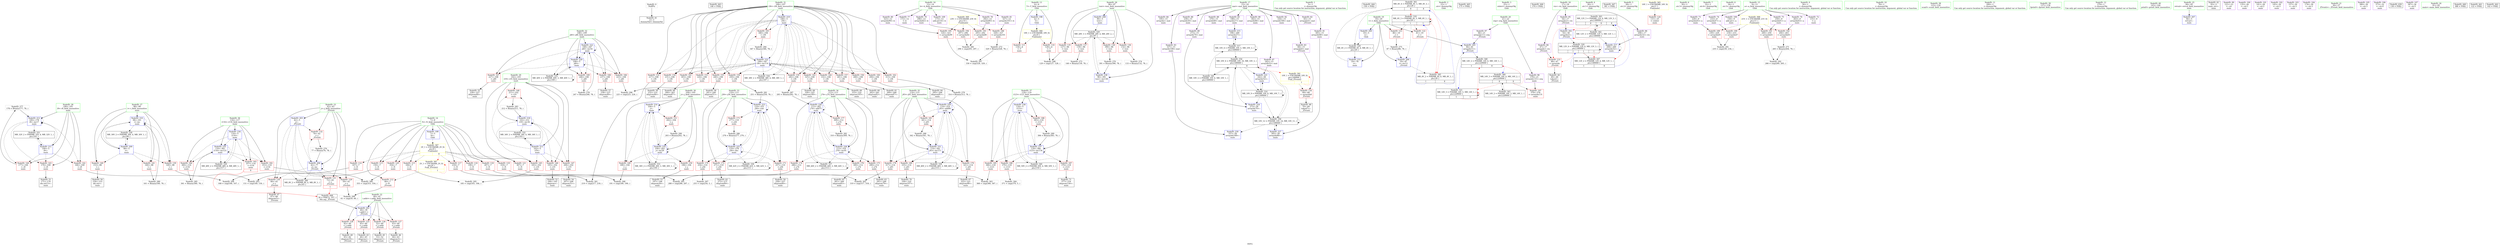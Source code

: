 digraph "SVFG" {
	label="SVFG";

	Node0x55ba150e4850 [shape=record,color=grey,label="{NodeID: 0\nNullPtr}"];
	Node0x55ba150e4850 -> Node0x55ba150fd1e0[style=solid];
	Node0x55ba1515e8b0 [shape=record,color=black,label="{NodeID: 443\n146 = PHI()\n}"];
	Node0x55ba15121dd0 [shape=record,color=grey,label="{NodeID: 277\n178 = Binary(177, 78, )\n}"];
	Node0x55ba15121dd0 -> Node0x55ba151163c0[style=solid];
	Node0x55ba15115520 [shape=record,color=red,label="{NodeID: 194\n297\<--296\n\<--arrayidx82\nmain\n}"];
	Node0x55ba15115520 -> Node0x55ba15124050[style=solid];
	Node0x55ba150fdbe0 [shape=record,color=red,label="{NodeID: 111\n134\<--4\n\<--T\nmain\n}"];
	Node0x55ba150fbb20 [shape=record,color=green,label="{NodeID: 28\n100\<--101\ni9\<--i9_field_insensitive\nmain\n}"];
	Node0x55ba150fbb20 -> Node0x55ba15118910[style=solid];
	Node0x55ba150fbb20 -> Node0x55ba151189e0[style=solid];
	Node0x55ba150fbb20 -> Node0x55ba15118ab0[style=solid];
	Node0x55ba150fbb20 -> Node0x55ba151162f0[style=solid];
	Node0x55ba150fbb20 -> Node0x55ba151163c0[style=solid];
	Node0x55ba151247d0 [shape=record,color=grey,label="{NodeID: 305\n288 = cmp(286, 287, )\n}"];
	Node0x55ba15116be0 [shape=record,color=blue,label="{NodeID: 222\n108\<--247\nj40\<--inc54\nmain\n}"];
	Node0x55ba15116be0 -> Node0x55ba15119c90[style=dashed];
	Node0x55ba15116be0 -> Node0x55ba15119d60[style=dashed];
	Node0x55ba15116be0 -> Node0x55ba15119e30[style=dashed];
	Node0x55ba15116be0 -> Node0x55ba15119f00[style=dashed];
	Node0x55ba15116be0 -> Node0x55ba15116a40[style=dashed];
	Node0x55ba15116be0 -> Node0x55ba15116be0[style=dashed];
	Node0x55ba15116be0 -> Node0x55ba151379e0[style=dashed];
	Node0x55ba151186a0 [shape=record,color=red,label="{NodeID: 139\n149\<--98\n\<--i\nmain\n}"];
	Node0x55ba151186a0 -> Node0x55ba151235d0[style=solid];
	Node0x55ba15113300 [shape=record,color=black,label="{NodeID: 56\n232\<--231\nidxprom46\<--\nmain\n}"];
	Node0x55ba15136fe0 [shape=record,color=black,label="{NodeID: 333\nMR_36V_2 = PHI(MR_36V_3, MR_36V_1, )\npts\{105 \}\n}"];
	Node0x55ba15136fe0 -> Node0x55ba15116560[style=dashed];
	Node0x55ba15136fe0 -> Node0x55ba15136fe0[style=dashed];
	Node0x55ba15119d60 [shape=record,color=red,label="{NodeID: 167\n227\<--108\n\<--j40\nmain\n}"];
	Node0x55ba15119d60 -> Node0x55ba15113230[style=solid];
	Node0x55ba151149c0 [shape=record,color=purple,label="{NodeID: 84\n195\<--15\narrayidx\<--mat\nmain\n}"];
	Node0x55ba150e6e30 [shape=record,color=green,label="{NodeID: 1\n5\<--1\n\<--dummyObj\nCan only get source location for instruction, argument, global var or function.}"];
	Node0x55ba1515e9b0 [shape=record,color=black,label="{NodeID: 444\n158 = PHI()\n}"];
	Node0x55ba1513fbe0 [shape=record,color=black,label="{NodeID: 361\nMR_4V_4 = PHI(MR_4V_5, MR_4V_3, )\npts\{20 \}\n|{|<s1>8|<s2>8}}"];
	Node0x55ba1513fbe0 -> Node0x55ba151356e0[style=dashed];
	Node0x55ba1513fbe0:s1 -> Node0x55ba151320e0[style=dashed,color=red];
	Node0x55ba1513fbe0:s2 -> Node0x55ba1513abe0[style=dashed,color=red];
	Node0x55ba15121f50 [shape=record,color=grey,label="{NodeID: 278\n247 = Binary(246, 78, )\n}"];
	Node0x55ba15121f50 -> Node0x55ba15116be0[style=solid];
	Node0x55ba151155f0 [shape=record,color=red,label="{NodeID: 195\n324\<--323\n\<--arrayidx99\nmain\n}"];
	Node0x55ba151155f0 -> Node0x55ba15123bd0[style=solid];
	Node0x55ba150fdcb0 [shape=record,color=red,label="{NodeID: 112\n60\<--7\n\<--N\n_Z5visiti\n}"];
	Node0x55ba150fdcb0 -> Node0x55ba15123ed0[style=solid];
	Node0x55ba150fbbf0 [shape=record,color=green,label="{NodeID: 29\n102\<--103\ni19\<--i19_field_insensitive\nmain\n}"];
	Node0x55ba150fbbf0 -> Node0x55ba15118b80[style=solid];
	Node0x55ba150fbbf0 -> Node0x55ba15118c50[style=solid];
	Node0x55ba150fbbf0 -> Node0x55ba15118d20[style=solid];
	Node0x55ba150fbbf0 -> Node0x55ba15118df0[style=solid];
	Node0x55ba150fbbf0 -> Node0x55ba15116490[style=solid];
	Node0x55ba150fbbf0 -> Node0x55ba151168a0[style=solid];
	Node0x55ba15124950 [shape=record,color=grey,label="{NodeID: 306\n355 = cmp(353, 354, )\n}"];
	Node0x55ba15116cb0 [shape=record,color=blue,label="{NodeID: 223\n110\<--251\nj56\<--sub\nmain\n}"];
	Node0x55ba15116cb0 -> Node0x55ba15119fd0[style=dashed];
	Node0x55ba15116cb0 -> Node0x55ba1511a0a0[style=dashed];
	Node0x55ba15116cb0 -> Node0x55ba1511a170[style=dashed];
	Node0x55ba15116cb0 -> Node0x55ba1511a240[style=dashed];
	Node0x55ba15116cb0 -> Node0x55ba15116cb0[style=dashed];
	Node0x55ba15116cb0 -> Node0x55ba15116e50[style=dashed];
	Node0x55ba15116cb0 -> Node0x55ba15137ee0[style=dashed];
	Node0x55ba15118770 [shape=record,color=red,label="{NodeID: 140\n153\<--98\n\<--i\nmain\n}"];
	Node0x55ba15118770 -> Node0x55ba15112ee0[style=solid];
	Node0x55ba151133d0 [shape=record,color=black,label="{NodeID: 57\n238\<--237\nidxprom49\<--\nmain\n}"];
	Node0x55ba151374e0 [shape=record,color=black,label="{NodeID: 334\nMR_38V_2 = PHI(MR_38V_4, MR_38V_1, )\npts\{107 \}\n}"];
	Node0x55ba151374e0 -> Node0x55ba15116970[style=dashed];
	Node0x55ba15119e30 [shape=record,color=red,label="{NodeID: 168\n237\<--108\n\<--j40\nmain\n}"];
	Node0x55ba15119e30 -> Node0x55ba151133d0[style=solid];
	Node0x55ba15114a90 [shape=record,color=purple,label="{NodeID: 85\n198\<--15\narrayidx27\<--mat\nmain\n}"];
	Node0x55ba15114a90 -> Node0x55ba15116630[style=solid];
	Node0x55ba150fc170 [shape=record,color=green,label="{NodeID: 2\n23\<--1\n.str\<--dummyObj\nGlob }"];
	Node0x55ba1515eab0 [shape=record,color=black,label="{NodeID: 445\n175 = PHI()\n}"];
	Node0x55ba151220d0 [shape=record,color=grey,label="{NodeID: 279\n314 = Binary(313, 78, )\n}"];
	Node0x55ba151220d0 -> Node0x55ba15117190[style=solid];
	Node0x55ba151156c0 [shape=record,color=red,label="{NodeID: 196\n328\<--327\n\<--arrayidx101\nmain\n}"];
	Node0x55ba151156c0 -> Node0x55ba15121650[style=solid];
	Node0x55ba150fdd80 [shape=record,color=red,label="{NodeID: 113\n150\<--7\n\<--N\nmain\n}"];
	Node0x55ba150fdd80 -> Node0x55ba151235d0[style=solid];
	Node0x55ba150fbcc0 [shape=record,color=green,label="{NodeID: 30\n104\<--105\nj\<--j_field_insensitive\nmain\n}"];
	Node0x55ba150fbcc0 -> Node0x55ba15118ec0[style=solid];
	Node0x55ba150fbcc0 -> Node0x55ba15118f90[style=solid];
	Node0x55ba150fbcc0 -> Node0x55ba15119060[style=solid];
	Node0x55ba150fbcc0 -> Node0x55ba15116560[style=solid];
	Node0x55ba150fbcc0 -> Node0x55ba15116700[style=solid];
	Node0x55ba15124ad0 [shape=record,color=grey,label="{NodeID: 307\n255 = cmp(254, 5, )\n}"];
	Node0x55ba15116d80 [shape=record,color=blue,label="{NodeID: 224\n273\<--56\narrayidx70\<--\nmain\n}"];
	Node0x55ba15116d80 -> Node0x55ba1513e2e0[style=dashed];
	Node0x55ba15118840 [shape=record,color=red,label="{NodeID: 141\n160\<--98\n\<--i\nmain\n}"];
	Node0x55ba15118840 -> Node0x55ba15122250[style=solid];
	Node0x55ba151134a0 [shape=record,color=black,label="{NodeID: 58\n241\<--240\nidxprom51\<--\nmain\n}"];
	Node0x55ba151379e0 [shape=record,color=black,label="{NodeID: 335\nMR_40V_2 = PHI(MR_40V_3, MR_40V_1, )\npts\{109 \}\n}"];
	Node0x55ba151379e0 -> Node0x55ba15116a40[style=dashed];
	Node0x55ba151379e0 -> Node0x55ba151379e0[style=dashed];
	Node0x55ba15119f00 [shape=record,color=red,label="{NodeID: 169\n246\<--108\n\<--j40\nmain\n}"];
	Node0x55ba15119f00 -> Node0x55ba15121f50[style=solid];
	Node0x55ba15114b60 [shape=record,color=purple,label="{NodeID: 86\n239\<--15\narrayidx50\<--mat\nmain\n}"];
	Node0x55ba15112300 [shape=record,color=green,label="{NodeID: 3\n25\<--1\nstderr\<--dummyObj\nGlob }"];
	Node0x55ba1515ebb0 [shape=record,color=black,label="{NodeID: 446\n374 = PHI()\n}"];
	Node0x55ba151405e0 [shape=record,color=black,label="{NodeID: 363\nMR_12V_5 = PHI(MR_12V_6, MR_12V_3, )\npts\{180000 \}\n|{|<s1>8|<s2>8|<s3>8}}"];
	Node0x55ba151405e0 -> Node0x55ba15139ce0[style=dashed];
	Node0x55ba151405e0:s1 -> Node0x55ba151181c0[style=dashed,color=red];
	Node0x55ba151405e0:s2 -> Node0x55ba15115ba0[style=dashed,color=red];
	Node0x55ba151405e0:s3 -> Node0x55ba1513b5e0[style=dashed,color=red];
	Node0x55ba15122250 [shape=record,color=grey,label="{NodeID: 280\n161 = Binary(160, 78, )\n}"];
	Node0x55ba15122250 -> Node0x55ba15116220[style=solid];
	Node0x55ba15115790 [shape=record,color=red,label="{NodeID: 197\n379\<--378\n\<--arrayidx131\nmain\n}"];
	Node0x55ba150fde50 [shape=record,color=red,label="{NodeID: 114\n167\<--7\n\<--N\nmain\n}"];
	Node0x55ba150fde50 -> Node0x55ba15123750[style=solid];
	Node0x55ba150fbd90 [shape=record,color=green,label="{NodeID: 31\n106\<--107\ni36\<--i36_field_insensitive\nmain\n}"];
	Node0x55ba150fbd90 -> Node0x55ba15119130[style=solid];
	Node0x55ba150fbd90 -> Node0x55ba15119200[style=solid];
	Node0x55ba150fbd90 -> Node0x55ba151192d0[style=solid];
	Node0x55ba150fbd90 -> Node0x55ba151193a0[style=solid];
	Node0x55ba150fbd90 -> Node0x55ba15119470[style=solid];
	Node0x55ba150fbd90 -> Node0x55ba15119540[style=solid];
	Node0x55ba150fbd90 -> Node0x55ba15119610[style=solid];
	Node0x55ba150fbd90 -> Node0x55ba151196e0[style=solid];
	Node0x55ba150fbd90 -> Node0x55ba151197b0[style=solid];
	Node0x55ba150fbd90 -> Node0x55ba15119880[style=solid];
	Node0x55ba150fbd90 -> Node0x55ba15119950[style=solid];
	Node0x55ba150fbd90 -> Node0x55ba15119a20[style=solid];
	Node0x55ba150fbd90 -> Node0x55ba15119af0[style=solid];
	Node0x55ba150fbd90 -> Node0x55ba15119bc0[style=solid];
	Node0x55ba150fbd90 -> Node0x55ba15116970[style=solid];
	Node0x55ba150fbd90 -> Node0x55ba1511f260[style=solid];
	Node0x55ba1511b830 [shape=record,color=yellow,style=double,label="{NodeID: 391\n10V_1 = ENCHI(MR_10V_0)\npts\{160000 \}\nFun[_Z5visiti]|{|<s1>1}}"];
	Node0x55ba1511b830 -> Node0x55ba15118290[style=dashed];
	Node0x55ba1511b830:s1 -> Node0x55ba1511b830[style=dashed,color=red];
	Node0x55ba15124c50 [shape=record,color=grey,label="{NodeID: 308\n191 = cmp(189, 190, )\n}"];
	Node0x55ba15116e50 [shape=record,color=blue,label="{NodeID: 225\n110\<--278\nj56\<--dec\nmain\n}"];
	Node0x55ba15116e50 -> Node0x55ba15119fd0[style=dashed];
	Node0x55ba15116e50 -> Node0x55ba1511a0a0[style=dashed];
	Node0x55ba15116e50 -> Node0x55ba1511a170[style=dashed];
	Node0x55ba15116e50 -> Node0x55ba1511a240[style=dashed];
	Node0x55ba15116e50 -> Node0x55ba15116cb0[style=dashed];
	Node0x55ba15116e50 -> Node0x55ba15116e50[style=dashed];
	Node0x55ba15116e50 -> Node0x55ba15137ee0[style=dashed];
	Node0x55ba15118910 [shape=record,color=red,label="{NodeID: 142\n166\<--100\n\<--i9\nmain\n}"];
	Node0x55ba15118910 -> Node0x55ba15123750[style=solid];
	Node0x55ba15113570 [shape=record,color=black,label="{NodeID: 59\n258\<--257\nidxprom60\<--\nmain\n}"];
	Node0x55ba15137ee0 [shape=record,color=black,label="{NodeID: 336\nMR_42V_2 = PHI(MR_42V_3, MR_42V_1, )\npts\{111 \}\n}"];
	Node0x55ba15137ee0 -> Node0x55ba15116cb0[style=dashed];
	Node0x55ba15137ee0 -> Node0x55ba15137ee0[style=dashed];
	Node0x55ba15119fd0 [shape=record,color=red,label="{NodeID: 170\n254\<--110\n\<--j56\nmain\n}"];
	Node0x55ba15119fd0 -> Node0x55ba15124ad0[style=solid];
	Node0x55ba15114c30 [shape=record,color=purple,label="{NodeID: 87\n242\<--15\narrayidx52\<--mat\nmain\n}"];
	Node0x55ba15114c30 -> Node0x55ba15116b10[style=solid];
	Node0x55ba15112390 [shape=record,color=green,label="{NodeID: 4\n26\<--1\n.str.1\<--dummyObj\nGlob }"];
	Node0x55ba1515ecb0 [shape=record,color=black,label="{NodeID: 447\n381 = PHI()\n}"];
	Node0x55ba15140ae0 [shape=record,color=black,label="{NodeID: 364\nMR_14V_3 = PHI(MR_14V_4, MR_14V_2, )\npts\{220000 \}\n|{|<s2>8|<s3>8}}"];
	Node0x55ba15140ae0 -> Node0x55ba15115790[style=dashed];
	Node0x55ba15140ae0 -> Node0x55ba1513a1e0[style=dashed];
	Node0x55ba15140ae0:s2 -> Node0x55ba151333e0[style=dashed,color=red];
	Node0x55ba15140ae0:s3 -> Node0x55ba1513bae0[style=dashed,color=red];
	Node0x55ba151223d0 [shape=record,color=grey,label="{NodeID: 281\n251 = Binary(250, 78, )\n}"];
	Node0x55ba151223d0 -> Node0x55ba15116cb0[style=solid];
	Node0x55ba15115860 [shape=record,color=blue,label="{NodeID: 198\n4\<--5\nT\<--\nGlob }"];
	Node0x55ba15115860 -> Node0x55ba15141b00[style=dashed];
	Node0x55ba151173a0 [shape=record,color=red,label="{NodeID: 115\n184\<--7\n\<--N\nmain\n}"];
	Node0x55ba151173a0 -> Node0x55ba151238d0[style=solid];
	Node0x55ba150fbe60 [shape=record,color=green,label="{NodeID: 32\n108\<--109\nj40\<--j40_field_insensitive\nmain\n}"];
	Node0x55ba150fbe60 -> Node0x55ba15119c90[style=solid];
	Node0x55ba150fbe60 -> Node0x55ba15119d60[style=solid];
	Node0x55ba150fbe60 -> Node0x55ba15119e30[style=solid];
	Node0x55ba150fbe60 -> Node0x55ba15119f00[style=solid];
	Node0x55ba150fbe60 -> Node0x55ba15116a40[style=solid];
	Node0x55ba150fbe60 -> Node0x55ba15116be0[style=solid];
	Node0x55ba15116f20 [shape=record,color=blue,label="{NodeID: 226\n112\<--283\nj74\<--add75\nmain\n}"];
	Node0x55ba15116f20 -> Node0x55ba1511a310[style=dashed];
	Node0x55ba15116f20 -> Node0x55ba1511a3e0[style=dashed];
	Node0x55ba15116f20 -> Node0x55ba1511a4b0[style=dashed];
	Node0x55ba15116f20 -> Node0x55ba1511a580[style=dashed];
	Node0x55ba15116f20 -> Node0x55ba15116f20[style=dashed];
	Node0x55ba15116f20 -> Node0x55ba151170c0[style=dashed];
	Node0x55ba15116f20 -> Node0x55ba151383e0[style=dashed];
	Node0x55ba151189e0 [shape=record,color=red,label="{NodeID: 143\n170\<--100\n\<--i9\nmain\n}"];
	Node0x55ba151189e0 -> Node0x55ba15112f70[style=solid];
	Node0x55ba15113640 [shape=record,color=black,label="{NodeID: 60\n262\<--261\nidxprom62\<--\nmain\n}"];
	Node0x55ba151383e0 [shape=record,color=black,label="{NodeID: 337\nMR_44V_2 = PHI(MR_44V_3, MR_44V_1, )\npts\{113 \}\n}"];
	Node0x55ba151383e0 -> Node0x55ba15116f20[style=dashed];
	Node0x55ba151383e0 -> Node0x55ba151383e0[style=dashed];
	Node0x55ba1511a0a0 [shape=record,color=red,label="{NodeID: 171\n257\<--110\n\<--j56\nmain\n}"];
	Node0x55ba1511a0a0 -> Node0x55ba15113570[style=solid];
	Node0x55ba15114d00 [shape=record,color=purple,label="{NodeID: 88\n270\<--15\narrayidx68\<--mat\nmain\n}"];
	Node0x55ba150e7240 [shape=record,color=green,label="{NodeID: 5\n28\<--1\n.str.2\<--dummyObj\nGlob }"];
	Node0x55ba1515edb0 [shape=record,color=black,label="{NodeID: 448\n39 = PHI(72, 357, )\n0th arg _Z5visiti }"];
	Node0x55ba1515edb0 -> Node0x55ba15115ad0[style=solid];
	Node0x55ba15140fe0 [shape=record,color=yellow,style=double,label="{NodeID: 365\n16V_1 = ENCHI(MR_16V_0)\npts\{1 \}\nFun[main]}"];
	Node0x55ba15140fe0 -> Node0x55ba15117a70[style=dashed];
	Node0x55ba15122550 [shape=record,color=grey,label="{NodeID: 282\n310 = Binary(309, 78, )\n}"];
	Node0x55ba15122550 -> Node0x55ba151170c0[style=solid];
	Node0x55ba15115930 [shape=record,color=blue,label="{NodeID: 199\n7\<--5\nN\<--\nGlob }"];
	Node0x55ba15115930 -> Node0x55ba151325e0[style=dashed];
	Node0x55ba15117430 [shape=record,color=red,label="{NodeID: 116\n190\<--7\n\<--N\nmain\n}"];
	Node0x55ba15117430 -> Node0x55ba15124c50[style=solid];
	Node0x55ba150fbf30 [shape=record,color=green,label="{NodeID: 33\n110\<--111\nj56\<--j56_field_insensitive\nmain\n}"];
	Node0x55ba150fbf30 -> Node0x55ba15119fd0[style=solid];
	Node0x55ba150fbf30 -> Node0x55ba1511a0a0[style=solid];
	Node0x55ba150fbf30 -> Node0x55ba1511a170[style=solid];
	Node0x55ba150fbf30 -> Node0x55ba1511a240[style=solid];
	Node0x55ba150fbf30 -> Node0x55ba15116cb0[style=solid];
	Node0x55ba150fbf30 -> Node0x55ba15116e50[style=solid];
	Node0x55ba15116ff0 [shape=record,color=blue,label="{NodeID: 227\n305\<--56\narrayidx88\<--\nmain\n}"];
	Node0x55ba15116ff0 -> Node0x55ba1513e2e0[style=dashed];
	Node0x55ba15118ab0 [shape=record,color=red,label="{NodeID: 144\n177\<--100\n\<--i9\nmain\n}"];
	Node0x55ba15118ab0 -> Node0x55ba15121dd0[style=solid];
	Node0x55ba15113710 [shape=record,color=black,label="{NodeID: 61\n269\<--268\nidxprom67\<--\nmain\n}"];
	Node0x55ba151388e0 [shape=record,color=black,label="{NodeID: 338\nMR_46V_2 = PHI(MR_46V_3, MR_46V_1, )\npts\{115 \}\n}"];
	Node0x55ba151388e0 -> Node0x55ba15117190[style=dashed];
	Node0x55ba151388e0 -> Node0x55ba151388e0[style=dashed];
	Node0x55ba1511a170 [shape=record,color=red,label="{NodeID: 172\n271\<--110\n\<--j56\nmain\n}"];
	Node0x55ba1511a170 -> Node0x55ba151137e0[style=solid];
	Node0x55ba15114dd0 [shape=record,color=purple,label="{NodeID: 89\n273\<--15\narrayidx70\<--mat\nmain\n}"];
	Node0x55ba15114dd0 -> Node0x55ba15116d80[style=solid];
	Node0x55ba150e72d0 [shape=record,color=green,label="{NodeID: 6\n30\<--1\n.str.3\<--dummyObj\nGlob }"];
	Node0x55ba15141b00 [shape=record,color=yellow,style=double,label="{NodeID: 366\n18V_1 = ENCHI(MR_18V_0)\npts\{6 \}\nFun[main]}"];
	Node0x55ba15141b00 -> Node0x55ba150fdb10[style=dashed];
	Node0x55ba15141b00 -> Node0x55ba150fdbe0[style=dashed];
	Node0x55ba151226d0 [shape=record,color=grey,label="{NodeID: 283\n212 = Binary(211, 78, )\n}"];
	Node0x55ba151226d0 -> Node0x55ba151168a0[style=solid];
	Node0x55ba15115a00 [shape=record,color=blue,label="{NodeID: 200\n19\<--5\nt\<--\nGlob }"];
	Node0x55ba15115a00 -> Node0x55ba151356e0[style=dashed];
	Node0x55ba151174c0 [shape=record,color=red,label="{NodeID: 117\n218\<--7\n\<--N\nmain\n}"];
	Node0x55ba151174c0 -> Node0x55ba151241d0[style=solid];
	Node0x55ba150fc000 [shape=record,color=green,label="{NodeID: 34\n112\<--113\nj74\<--j74_field_insensitive\nmain\n}"];
	Node0x55ba150fc000 -> Node0x55ba1511a310[style=solid];
	Node0x55ba150fc000 -> Node0x55ba1511a3e0[style=solid];
	Node0x55ba150fc000 -> Node0x55ba1511a4b0[style=solid];
	Node0x55ba150fc000 -> Node0x55ba1511a580[style=solid];
	Node0x55ba150fc000 -> Node0x55ba15116f20[style=solid];
	Node0x55ba150fc000 -> Node0x55ba151170c0[style=solid];
	Node0x55ba151170c0 [shape=record,color=blue,label="{NodeID: 228\n112\<--310\nj74\<--inc91\nmain\n}"];
	Node0x55ba151170c0 -> Node0x55ba1511a310[style=dashed];
	Node0x55ba151170c0 -> Node0x55ba1511a3e0[style=dashed];
	Node0x55ba151170c0 -> Node0x55ba1511a4b0[style=dashed];
	Node0x55ba151170c0 -> Node0x55ba1511a580[style=dashed];
	Node0x55ba151170c0 -> Node0x55ba15116f20[style=dashed];
	Node0x55ba151170c0 -> Node0x55ba151170c0[style=dashed];
	Node0x55ba151170c0 -> Node0x55ba151383e0[style=dashed];
	Node0x55ba15118b80 [shape=record,color=red,label="{NodeID: 145\n183\<--102\n\<--i19\nmain\n}"];
	Node0x55ba15118b80 -> Node0x55ba151238d0[style=solid];
	Node0x55ba151137e0 [shape=record,color=black,label="{NodeID: 62\n272\<--271\nidxprom69\<--\nmain\n}"];
	Node0x55ba15138de0 [shape=record,color=black,label="{NodeID: 339\nMR_48V_2 = PHI(MR_48V_4, MR_48V_1, )\npts\{117 \}\n}"];
	Node0x55ba15138de0 -> Node0x55ba1511f400[style=dashed];
	Node0x55ba1511a240 [shape=record,color=red,label="{NodeID: 173\n277\<--110\n\<--j56\nmain\n}"];
	Node0x55ba1511a240 -> Node0x55ba15122b50[style=solid];
	Node0x55ba15114ea0 [shape=record,color=purple,label="{NodeID: 90\n302\<--15\narrayidx86\<--mat\nmain\n}"];
	Node0x55ba150e7000 [shape=record,color=green,label="{NodeID: 7\n32\<--1\n.str.4\<--dummyObj\nGlob }"];
	Node0x55ba151325e0 [shape=record,color=yellow,style=double,label="{NodeID: 367\n2V_1 = ENCHI(MR_2V_0)\npts\{8 \}\nFun[main]|{|<s9>8}}"];
	Node0x55ba151325e0 -> Node0x55ba150fdd80[style=dashed];
	Node0x55ba151325e0 -> Node0x55ba150fde50[style=dashed];
	Node0x55ba151325e0 -> Node0x55ba151173a0[style=dashed];
	Node0x55ba151325e0 -> Node0x55ba15117430[style=dashed];
	Node0x55ba151325e0 -> Node0x55ba151174c0[style=dashed];
	Node0x55ba151325e0 -> Node0x55ba15117590[style=dashed];
	Node0x55ba151325e0 -> Node0x55ba15117660[style=dashed];
	Node0x55ba151325e0 -> Node0x55ba15117730[style=dashed];
	Node0x55ba151325e0 -> Node0x55ba15117800[style=dashed];
	Node0x55ba151325e0:s9 -> Node0x55ba1511b480[style=dashed,color=red];
	Node0x55ba15122850 [shape=record,color=grey,label="{NodeID: 284\n347 = Binary(346, 78, )\n}"];
	Node0x55ba15122850 -> Node0x55ba1511f260[style=solid];
	Node0x55ba15115ad0 [shape=record,color=blue,label="{NodeID: 201\n40\<--39\ni.addr\<--i\n_Z5visiti\n}"];
	Node0x55ba15115ad0 -> Node0x55ba15117b40[style=dashed];
	Node0x55ba15115ad0 -> Node0x55ba15117c10[style=dashed];
	Node0x55ba15115ad0 -> Node0x55ba15117ce0[style=dashed];
	Node0x55ba15115ad0 -> Node0x55ba15117db0[style=dashed];
	Node0x55ba15117590 [shape=record,color=red,label="{NodeID: 118\n287\<--7\n\<--N\nmain\n}"];
	Node0x55ba15117590 -> Node0x55ba151247d0[style=solid];
	Node0x55ba150fcd00 [shape=record,color=green,label="{NodeID: 35\n114\<--115\nj93\<--j93_field_insensitive\nmain\n}"];
	Node0x55ba150fcd00 -> Node0x55ba1511a650[style=solid];
	Node0x55ba150fcd00 -> Node0x55ba1511a720[style=solid];
	Node0x55ba150fcd00 -> Node0x55ba1511a7f0[style=solid];
	Node0x55ba150fcd00 -> Node0x55ba1511a8c0[style=solid];
	Node0x55ba150fcd00 -> Node0x55ba15117190[style=solid];
	Node0x55ba150fcd00 -> Node0x55ba1511f1d0[style=solid];
	Node0x55ba15117190 [shape=record,color=blue,label="{NodeID: 229\n114\<--314\nj93\<--add94\nmain\n}"];
	Node0x55ba15117190 -> Node0x55ba1511a650[style=dashed];
	Node0x55ba15117190 -> Node0x55ba1511a720[style=dashed];
	Node0x55ba15117190 -> Node0x55ba1511a7f0[style=dashed];
	Node0x55ba15117190 -> Node0x55ba1511a8c0[style=dashed];
	Node0x55ba15117190 -> Node0x55ba15117190[style=dashed];
	Node0x55ba15117190 -> Node0x55ba1511f1d0[style=dashed];
	Node0x55ba15117190 -> Node0x55ba151388e0[style=dashed];
	Node0x55ba15118c50 [shape=record,color=red,label="{NodeID: 146\n193\<--102\n\<--i19\nmain\n}"];
	Node0x55ba15118c50 -> Node0x55ba15113000[style=solid];
	Node0x55ba151138b0 [shape=record,color=black,label="{NodeID: 63\n291\<--290\nidxprom79\<--\nmain\n}"];
	Node0x55ba151392e0 [shape=record,color=black,label="{NodeID: 340\nMR_50V_2 = PHI(MR_50V_4, MR_50V_1, )\npts\{119 \}\n}"];
	Node0x55ba151392e0 -> Node0x55ba1511f5a0[style=dashed];
	Node0x55ba1511a310 [shape=record,color=red,label="{NodeID: 174\n286\<--112\n\<--j74\nmain\n}"];
	Node0x55ba1511a310 -> Node0x55ba151247d0[style=solid];
	Node0x55ba15114f70 [shape=record,color=purple,label="{NodeID: 91\n305\<--15\narrayidx88\<--mat\nmain\n}"];
	Node0x55ba15114f70 -> Node0x55ba15116ff0[style=solid];
	Node0x55ba150e7090 [shape=record,color=green,label="{NodeID: 8\n34\<--1\n.str.5\<--dummyObj\nGlob }"];
	Node0x55ba151326c0 [shape=record,color=yellow,style=double,label="{NodeID: 368\n21V_1 = ENCHI(MR_21V_0)\npts\{11 \}\nFun[main]}"];
	Node0x55ba151326c0 -> Node0x55ba1511af40[style=dashed];
	Node0x55ba151326c0 -> Node0x55ba1511b010[style=dashed];
	Node0x55ba151326c0 -> Node0x55ba1511b0e0[style=dashed];
	Node0x55ba151326c0 -> Node0x55ba15115380[style=dashed];
	Node0x55ba151229d0 [shape=record,color=grey,label="{NodeID: 285\n361 = Binary(360, 78, )\n}"];
	Node0x55ba151229d0 -> Node0x55ba1511f4d0[style=solid];
	Node0x55ba15115ba0 [shape=record,color=blue,label="{NodeID: 202\n54\<--56\narrayidx2\<--\n_Z5visiti\n}"];
	Node0x55ba15115ba0 -> Node0x55ba15132ee0[style=dashed];
	Node0x55ba15117660 [shape=record,color=red,label="{NodeID: 119\n318\<--7\n\<--N\nmain\n}"];
	Node0x55ba15117660 -> Node0x55ba15124350[style=solid];
	Node0x55ba150fcdd0 [shape=record,color=green,label="{NodeID: 36\n116\<--117\ni116\<--i116_field_insensitive\nmain\n}"];
	Node0x55ba150fcdd0 -> Node0x55ba1511a990[style=solid];
	Node0x55ba150fcdd0 -> Node0x55ba1511aa60[style=solid];
	Node0x55ba150fcdd0 -> Node0x55ba1511ab30[style=solid];
	Node0x55ba150fcdd0 -> Node0x55ba1511f400[style=solid];
	Node0x55ba150fcdd0 -> Node0x55ba1511f4d0[style=solid];
	Node0x55ba15117260 [shape=record,color=blue,label="{NodeID: 230\n337\<--56\narrayidx108\<--\nmain\n}"];
	Node0x55ba15117260 -> Node0x55ba1513d8e0[style=dashed];
	Node0x55ba15118d20 [shape=record,color=red,label="{NodeID: 147\n206\<--102\n\<--i19\nmain\n}"];
	Node0x55ba15118d20 -> Node0x55ba15113160[style=solid];
	Node0x55ba15113980 [shape=record,color=black,label="{NodeID: 64\n295\<--294\nidxprom81\<--\nmain\n}"];
	Node0x55ba151397e0 [shape=record,color=black,label="{NodeID: 341\nMR_10V_2 = PHI(MR_10V_6, MR_10V_1, )\npts\{160000 \}\n}"];
	Node0x55ba151397e0 -> Node0x55ba15131be0[style=dashed];
	Node0x55ba151397e0 -> Node0x55ba1513d8e0[style=dashed];
	Node0x55ba1511a3e0 [shape=record,color=red,label="{NodeID: 175\n290\<--112\n\<--j74\nmain\n}"];
	Node0x55ba1511a3e0 -> Node0x55ba151138b0[style=solid];
	Node0x55ba15115040 [shape=record,color=purple,label="{NodeID: 92\n334\<--15\narrayidx106\<--mat\nmain\n}"];
	Node0x55ba150e7120 [shape=record,color=green,label="{NodeID: 9\n56\<--1\n\<--dummyObj\nCan only get source location for instruction, argument, global var or function.}"];
	Node0x55ba151327a0 [shape=record,color=yellow,style=double,label="{NodeID: 369\n23V_1 = ENCHI(MR_23V_0)\npts\{14 \}\nFun[main]}"];
	Node0x55ba151327a0 -> Node0x55ba15115450[style=dashed];
	Node0x55ba151327a0 -> Node0x55ba15115520[style=dashed];
	Node0x55ba151327a0 -> Node0x55ba151155f0[style=dashed];
	Node0x55ba151327a0 -> Node0x55ba151156c0[style=dashed];
	Node0x55ba15122b50 [shape=record,color=grey,label="{NodeID: 286\n278 = Binary(277, 279, )\n}"];
	Node0x55ba15122b50 -> Node0x55ba15116e50[style=solid];
	Node0x55ba15115c70 [shape=record,color=blue,label="{NodeID: 203\n42\<--5\nj\<--\n_Z5visiti\n}"];
	Node0x55ba15115c70 -> Node0x55ba15117e80[style=dashed];
	Node0x55ba15115c70 -> Node0x55ba15117f50[style=dashed];
	Node0x55ba15115c70 -> Node0x55ba15118020[style=dashed];
	Node0x55ba15115c70 -> Node0x55ba151180f0[style=dashed];
	Node0x55ba15115c70 -> Node0x55ba15115d40[style=dashed];
	Node0x55ba15115c70 -> Node0x55ba1513b0e0[style=dashed];
	Node0x55ba15117730 [shape=record,color=red,label="{NodeID: 120\n354\<--7\n\<--N\nmain\n}"];
	Node0x55ba15117730 -> Node0x55ba15124950[style=solid];
	Node0x55ba150fcea0 [shape=record,color=green,label="{NodeID: 37\n118\<--119\ni123\<--i123_field_insensitive\nmain\n}"];
	Node0x55ba150fcea0 -> Node0x55ba1511ac00[style=solid];
	Node0x55ba150fcea0 -> Node0x55ba1511acd0[style=solid];
	Node0x55ba150fcea0 -> Node0x55ba1511ada0[style=solid];
	Node0x55ba150fcea0 -> Node0x55ba1511ae70[style=solid];
	Node0x55ba150fcea0 -> Node0x55ba1511f5a0[style=solid];
	Node0x55ba150fcea0 -> Node0x55ba1511f670[style=solid];
	Node0x55ba15130ce0 [shape=record,color=black,label="{NodeID: 314\nMR_10V_9 = PHI(MR_10V_8, MR_10V_7, )\npts\{160000 \}\n}"];
	Node0x55ba15130ce0 -> Node0x55ba15116b10[style=dashed];
	Node0x55ba15130ce0 -> Node0x55ba15116d80[style=dashed];
	Node0x55ba15130ce0 -> Node0x55ba15130ce0[style=dashed];
	Node0x55ba15130ce0 -> Node0x55ba1513e2e0[style=dashed];
	Node0x55ba1511f1d0 [shape=record,color=blue,label="{NodeID: 231\n114\<--342\nj93\<--inc111\nmain\n}"];
	Node0x55ba1511f1d0 -> Node0x55ba1511a650[style=dashed];
	Node0x55ba1511f1d0 -> Node0x55ba1511a720[style=dashed];
	Node0x55ba1511f1d0 -> Node0x55ba1511a7f0[style=dashed];
	Node0x55ba1511f1d0 -> Node0x55ba1511a8c0[style=dashed];
	Node0x55ba1511f1d0 -> Node0x55ba15117190[style=dashed];
	Node0x55ba1511f1d0 -> Node0x55ba1511f1d0[style=dashed];
	Node0x55ba1511f1d0 -> Node0x55ba151388e0[style=dashed];
	Node0x55ba15118df0 [shape=record,color=red,label="{NodeID: 148\n211\<--102\n\<--i19\nmain\n}"];
	Node0x55ba15118df0 -> Node0x55ba151226d0[style=solid];
	Node0x55ba15113a50 [shape=record,color=black,label="{NodeID: 65\n301\<--300\nidxprom85\<--\nmain\n}"];
	Node0x55ba15139ce0 [shape=record,color=black,label="{NodeID: 342\nMR_12V_2 = PHI(MR_12V_5, MR_12V_1, )\npts\{180000 \}\n}"];
	Node0x55ba15139ce0 -> Node0x55ba151167d0[style=dashed];
	Node0x55ba15139ce0 -> Node0x55ba151405e0[style=dashed];
	Node0x55ba1511a4b0 [shape=record,color=red,label="{NodeID: 176\n300\<--112\n\<--j74\nmain\n}"];
	Node0x55ba1511a4b0 -> Node0x55ba15113a50[style=solid];
	Node0x55ba15115110 [shape=record,color=purple,label="{NodeID: 93\n337\<--15\narrayidx108\<--mat\nmain\n}"];
	Node0x55ba15115110 -> Node0x55ba15117260[style=solid];
	Node0x55ba150e8040 [shape=record,color=green,label="{NodeID: 10\n78\<--1\n\<--dummyObj\nCan only get source location for instruction, argument, global var or function.}"];
	Node0x55ba15122cd0 [shape=record,color=grey,label="{NodeID: 287\n283 = Binary(282, 78, )\n}"];
	Node0x55ba15122cd0 -> Node0x55ba15116f20[style=solid];
	Node0x55ba15115d40 [shape=record,color=blue,label="{NodeID: 204\n42\<--77\nj\<--inc\n_Z5visiti\n}"];
	Node0x55ba15115d40 -> Node0x55ba15117e80[style=dashed];
	Node0x55ba15115d40 -> Node0x55ba15117f50[style=dashed];
	Node0x55ba15115d40 -> Node0x55ba15118020[style=dashed];
	Node0x55ba15115d40 -> Node0x55ba151180f0[style=dashed];
	Node0x55ba15115d40 -> Node0x55ba15115d40[style=dashed];
	Node0x55ba15115d40 -> Node0x55ba1513b0e0[style=dashed];
	Node0x55ba15117800 [shape=record,color=red,label="{NodeID: 121\n367\<--7\n\<--N\nmain\n}"];
	Node0x55ba15117800 -> Node0x55ba151244d0[style=solid];
	Node0x55ba150fcf70 [shape=record,color=green,label="{NodeID: 38\n123\<--124\nscanf\<--scanf_field_insensitive\n}"];
	Node0x55ba1511f260 [shape=record,color=blue,label="{NodeID: 232\n106\<--347\ni36\<--inc114\nmain\n}"];
	Node0x55ba1511f260 -> Node0x55ba15119130[style=dashed];
	Node0x55ba1511f260 -> Node0x55ba15119200[style=dashed];
	Node0x55ba1511f260 -> Node0x55ba151192d0[style=dashed];
	Node0x55ba1511f260 -> Node0x55ba151193a0[style=dashed];
	Node0x55ba1511f260 -> Node0x55ba15119470[style=dashed];
	Node0x55ba1511f260 -> Node0x55ba15119540[style=dashed];
	Node0x55ba1511f260 -> Node0x55ba15119610[style=dashed];
	Node0x55ba1511f260 -> Node0x55ba151196e0[style=dashed];
	Node0x55ba1511f260 -> Node0x55ba151197b0[style=dashed];
	Node0x55ba1511f260 -> Node0x55ba15119880[style=dashed];
	Node0x55ba1511f260 -> Node0x55ba15119950[style=dashed];
	Node0x55ba1511f260 -> Node0x55ba15119a20[style=dashed];
	Node0x55ba1511f260 -> Node0x55ba15119af0[style=dashed];
	Node0x55ba1511f260 -> Node0x55ba15119bc0[style=dashed];
	Node0x55ba1511f260 -> Node0x55ba1511f260[style=dashed];
	Node0x55ba1511f260 -> Node0x55ba151374e0[style=dashed];
	Node0x55ba15118ec0 [shape=record,color=red,label="{NodeID: 149\n189\<--104\n\<--j\nmain\n}"];
	Node0x55ba15118ec0 -> Node0x55ba15124c50[style=solid];
	Node0x55ba15113b20 [shape=record,color=black,label="{NodeID: 66\n304\<--303\nidxprom87\<--\nmain\n}"];
	Node0x55ba1513a1e0 [shape=record,color=black,label="{NodeID: 343\nMR_14V_2 = PHI(MR_14V_3, MR_14V_1, )\npts\{220000 \}\n}"];
	Node0x55ba1513a1e0 -> Node0x55ba15140ae0[style=dashed];
	Node0x55ba1511a580 [shape=record,color=red,label="{NodeID: 177\n309\<--112\n\<--j74\nmain\n}"];
	Node0x55ba1511a580 -> Node0x55ba15122550[style=solid];
	Node0x55ba151151e0 [shape=record,color=purple,label="{NodeID: 94\n47\<--17\narrayidx\<--vis\n_Z5visiti\n}"];
	Node0x55ba151151e0 -> Node0x55ba151181c0[style=solid];
	Node0x55ba150e8110 [shape=record,color=green,label="{NodeID: 11\n200\<--1\n\<--dummyObj\nCan only get source location for instruction, argument, global var or function.}"];
	Node0x55ba15122e50 [shape=record,color=grey,label="{NodeID: 288\n342 = Binary(341, 78, )\n}"];
	Node0x55ba15122e50 -> Node0x55ba1511f1d0[style=solid];
	Node0x55ba15115e10 [shape=record,color=blue,label="{NodeID: 205\n84\<--81\narrayidx11\<--\n_Z5visiti\n}"];
	Node0x55ba15115e10 -> Node0x55ba1513bae0[style=dashed];
	Node0x55ba151178d0 [shape=record,color=red,label="{NodeID: 122\n81\<--19\n\<--t\n_Z5visiti\n}"];
	Node0x55ba151178d0 -> Node0x55ba15115e10[style=solid];
	Node0x55ba150fd040 [shape=record,color=green,label="{NodeID: 39\n137\<--138\nfprintf\<--fprintf_field_insensitive\n}"];
	Node0x55ba1511f330 [shape=record,color=blue,label="{NodeID: 233\n19\<--78\nt\<--\nmain\n}"];
	Node0x55ba1511f330 -> Node0x55ba1513fbe0[style=dashed];
	Node0x55ba15118f90 [shape=record,color=red,label="{NodeID: 150\n196\<--104\n\<--j\nmain\n}"];
	Node0x55ba15118f90 -> Node0x55ba15113090[style=solid];
	Node0x55ba15113bf0 [shape=record,color=black,label="{NodeID: 67\n322\<--321\nidxprom98\<--\nmain\n}"];
	Node0x55ba1511a650 [shape=record,color=red,label="{NodeID: 178\n317\<--114\n\<--j93\nmain\n}"];
	Node0x55ba1511a650 -> Node0x55ba15124350[style=solid];
	Node0x55ba151152b0 [shape=record,color=purple,label="{NodeID: 95\n54\<--17\narrayidx2\<--vis\n_Z5visiti\n}"];
	Node0x55ba151152b0 -> Node0x55ba15115ba0[style=solid];
	Node0x55ba150e81e0 [shape=record,color=green,label="{NodeID: 12\n279\<--1\n\<--dummyObj\nCan only get source location for instruction, argument, global var or function.}"];
	Node0x55ba15122fd0 [shape=record,color=grey,label="{NodeID: 289\n384 = Binary(383, 78, )\n}"];
	Node0x55ba15122fd0 -> Node0x55ba1511f670[style=solid];
	Node0x55ba15115ee0 [shape=record,color=blue,label="{NodeID: 206\n19\<--87\nt\<--inc12\n_Z5visiti\n}"];
	Node0x55ba15115ee0 -> Node0x55ba1513abe0[style=dashed];
	Node0x55ba151179a0 [shape=record,color=red,label="{NodeID: 123\n86\<--19\n\<--t\n_Z5visiti\n}"];
	Node0x55ba151179a0 -> Node0x55ba15121ad0[style=solid];
	Node0x55ba150fd110 [shape=record,color=green,label="{NodeID: 40\n143\<--144\nprintf\<--printf_field_insensitive\n}"];
	Node0x55ba15131be0 [shape=record,color=black,label="{NodeID: 317\nMR_10V_4 = PHI(MR_10V_5, MR_10V_3, )\npts\{160000 \}\n}"];
	Node0x55ba15131be0 -> Node0x55ba15116630[style=dashed];
	Node0x55ba15131be0 -> Node0x55ba15131be0[style=dashed];
	Node0x55ba15131be0 -> Node0x55ba1513d8e0[style=dashed];
	Node0x55ba1511f400 [shape=record,color=blue,label="{NodeID: 234\n116\<--5\ni116\<--\nmain\n}"];
	Node0x55ba1511f400 -> Node0x55ba1511a990[style=dashed];
	Node0x55ba1511f400 -> Node0x55ba1511aa60[style=dashed];
	Node0x55ba1511f400 -> Node0x55ba1511ab30[style=dashed];
	Node0x55ba1511f400 -> Node0x55ba1511f4d0[style=dashed];
	Node0x55ba1511f400 -> Node0x55ba15138de0[style=dashed];
	Node0x55ba15119060 [shape=record,color=red,label="{NodeID: 151\n202\<--104\n\<--j\nmain\n}"];
	Node0x55ba15119060 -> Node0x55ba15123150[style=solid];
	Node0x55ba15113cc0 [shape=record,color=black,label="{NodeID: 68\n326\<--325\nidxprom100\<--\nmain\n}"];
	Node0x55ba1513abe0 [shape=record,color=black,label="{NodeID: 345\nMR_4V_2 = PHI(MR_4V_6, MR_4V_1, )\npts\{20 \}\n|{<s0>1|<s1>8}}"];
	Node0x55ba1513abe0:s0 -> Node0x55ba151320e0[style=dashed,color=blue];
	Node0x55ba1513abe0:s1 -> Node0x55ba1513fbe0[style=dashed,color=blue];
	Node0x55ba1511a720 [shape=record,color=red,label="{NodeID: 179\n321\<--114\n\<--j93\nmain\n}"];
	Node0x55ba1511a720 -> Node0x55ba15113bf0[style=solid];
	Node0x55ba15112640 [shape=record,color=purple,label="{NodeID: 96\n208\<--17\narrayidx32\<--vis\nmain\n}"];
	Node0x55ba15112640 -> Node0x55ba151167d0[style=solid];
	Node0x55ba150faef0 [shape=record,color=green,label="{NodeID: 13\n4\<--6\nT\<--T_field_insensitive\nGlob }"];
	Node0x55ba150faef0 -> Node0x55ba150fdb10[style=solid];
	Node0x55ba150faef0 -> Node0x55ba150fdbe0[style=solid];
	Node0x55ba150faef0 -> Node0x55ba15115860[style=solid];
	Node0x55ba15123150 [shape=record,color=grey,label="{NodeID: 290\n203 = Binary(202, 78, )\n}"];
	Node0x55ba15123150 -> Node0x55ba15116700[style=solid];
	Node0x55ba15115fb0 [shape=record,color=blue,label="{NodeID: 207\n94\<--5\nretval\<--\nmain\n}"];
	Node0x55ba15117a70 [shape=record,color=red,label="{NodeID: 124\n131\<--25\n\<--stderr\nmain\n}"];
	Node0x55ba150fd1e0 [shape=record,color=black,label="{NodeID: 41\n2\<--3\ndummyVal\<--dummyVal\n}"];
	Node0x55ba151320e0 [shape=record,color=black,label="{NodeID: 318\nMR_4V_3 = PHI(MR_4V_5, MR_4V_1, )\npts\{20 \}\n|{|<s4>1|<s5>1}}"];
	Node0x55ba151320e0 -> Node0x55ba151178d0[style=dashed];
	Node0x55ba151320e0 -> Node0x55ba151179a0[style=dashed];
	Node0x55ba151320e0 -> Node0x55ba15115ee0[style=dashed];
	Node0x55ba151320e0 -> Node0x55ba151320e0[style=dashed];
	Node0x55ba151320e0:s4 -> Node0x55ba151320e0[style=dashed,color=red];
	Node0x55ba151320e0:s5 -> Node0x55ba1513abe0[style=dashed,color=red];
	Node0x55ba1511f4d0 [shape=record,color=blue,label="{NodeID: 235\n116\<--361\ni116\<--inc121\nmain\n}"];
	Node0x55ba1511f4d0 -> Node0x55ba1511a990[style=dashed];
	Node0x55ba1511f4d0 -> Node0x55ba1511aa60[style=dashed];
	Node0x55ba1511f4d0 -> Node0x55ba1511ab30[style=dashed];
	Node0x55ba1511f4d0 -> Node0x55ba1511f4d0[style=dashed];
	Node0x55ba1511f4d0 -> Node0x55ba15138de0[style=dashed];
	Node0x55ba15119130 [shape=record,color=red,label="{NodeID: 152\n217\<--106\n\<--i36\nmain\n}"];
	Node0x55ba15119130 -> Node0x55ba151241d0[style=solid];
	Node0x55ba15113d90 [shape=record,color=black,label="{NodeID: 69\n333\<--332\nidxprom105\<--\nmain\n}"];
	Node0x55ba1513b0e0 [shape=record,color=black,label="{NodeID: 346\nMR_8V_2 = PHI(MR_8V_4, MR_8V_1, )\npts\{43 \}\n}"];
	Node0x55ba1511a7f0 [shape=record,color=red,label="{NodeID: 180\n335\<--114\n\<--j93\nmain\n}"];
	Node0x55ba1511a7f0 -> Node0x55ba15113e60[style=solid];
	Node0x55ba15112710 [shape=record,color=purple,label="{NodeID: 97\n84\<--21\narrayidx11\<--erg\n_Z5visiti\n}"];
	Node0x55ba15112710 -> Node0x55ba15115e10[style=solid];
	Node0x55ba150fafc0 [shape=record,color=green,label="{NodeID: 14\n7\<--8\nN\<--N_field_insensitive\nGlob }"];
	Node0x55ba150fafc0 -> Node0x55ba150fdcb0[style=solid];
	Node0x55ba150fafc0 -> Node0x55ba150fdd80[style=solid];
	Node0x55ba150fafc0 -> Node0x55ba150fde50[style=solid];
	Node0x55ba150fafc0 -> Node0x55ba151173a0[style=solid];
	Node0x55ba150fafc0 -> Node0x55ba15117430[style=solid];
	Node0x55ba150fafc0 -> Node0x55ba151174c0[style=solid];
	Node0x55ba150fafc0 -> Node0x55ba15117590[style=solid];
	Node0x55ba150fafc0 -> Node0x55ba15117660[style=solid];
	Node0x55ba150fafc0 -> Node0x55ba15117730[style=solid];
	Node0x55ba150fafc0 -> Node0x55ba15117800[style=solid];
	Node0x55ba150fafc0 -> Node0x55ba15115930[style=solid];
	Node0x55ba151232d0 [shape=record,color=grey,label="{NodeID: 291\n235 = cmp(230, 234, )\n}"];
	Node0x55ba15116080 [shape=record,color=blue,label="{NodeID: 208\n96\<--5\ntest\<--\nmain\n}"];
	Node0x55ba15116080 -> Node0x55ba15135be0[style=dashed];
	Node0x55ba15117b40 [shape=record,color=red,label="{NodeID: 125\n45\<--40\n\<--i.addr\n_Z5visiti\n}"];
	Node0x55ba15117b40 -> Node0x55ba150fd380[style=solid];
	Node0x55ba150fd2b0 [shape=record,color=black,label="{NodeID: 42\n93\<--5\nmain_ret\<--\nmain\n}"];
	Node0x55ba1511f5a0 [shape=record,color=blue,label="{NodeID: 236\n118\<--5\ni123\<--\nmain\n}"];
	Node0x55ba1511f5a0 -> Node0x55ba1511ac00[style=dashed];
	Node0x55ba1511f5a0 -> Node0x55ba1511acd0[style=dashed];
	Node0x55ba1511f5a0 -> Node0x55ba1511ada0[style=dashed];
	Node0x55ba1511f5a0 -> Node0x55ba1511ae70[style=dashed];
	Node0x55ba1511f5a0 -> Node0x55ba1511f670[style=dashed];
	Node0x55ba1511f5a0 -> Node0x55ba151392e0[style=dashed];
	Node0x55ba15119200 [shape=record,color=red,label="{NodeID: 153\n224\<--106\n\<--i36\nmain\n}"];
	Node0x55ba15119200 -> Node0x55ba15123a50[style=solid];
	Node0x55ba15113e60 [shape=record,color=black,label="{NodeID: 70\n336\<--335\nidxprom107\<--\nmain\n}"];
	Node0x55ba1513b5e0 [shape=record,color=black,label="{NodeID: 347\nMR_12V_2 = PHI(MR_12V_4, MR_12V_1, )\npts\{180000 \}\n|{<s0>1|<s1>8}}"];
	Node0x55ba1513b5e0:s0 -> Node0x55ba15132ee0[style=dashed,color=blue];
	Node0x55ba1513b5e0:s1 -> Node0x55ba151405e0[style=dashed,color=blue];
	Node0x55ba1511a8c0 [shape=record,color=red,label="{NodeID: 181\n341\<--114\n\<--j93\nmain\n}"];
	Node0x55ba1511a8c0 -> Node0x55ba15122e50[style=solid];
	Node0x55ba151127e0 [shape=record,color=purple,label="{NodeID: 98\n378\<--21\narrayidx131\<--erg\nmain\n}"];
	Node0x55ba151127e0 -> Node0x55ba15115790[style=solid];
	Node0x55ba150fb090 [shape=record,color=green,label="{NodeID: 15\n9\<--11\na\<--a_field_insensitive\nGlob }"];
	Node0x55ba150fb090 -> Node0x55ba15114000[style=solid];
	Node0x55ba150fb090 -> Node0x55ba151140d0[style=solid];
	Node0x55ba150fb090 -> Node0x55ba151141a0[style=solid];
	Node0x55ba150fb090 -> Node0x55ba15114270[style=solid];
	Node0x55ba150fb090 -> Node0x55ba15114340[style=solid];
	Node0x55ba150fb090 -> Node0x55ba150fd970[style=solid];
	Node0x55ba15123450 [shape=record,color=grey,label="{NodeID: 292\n266 = cmp(260, 265, )\n}"];
	Node0x55ba15116150 [shape=record,color=blue,label="{NodeID: 209\n98\<--5\ni\<--\nmain\n}"];
	Node0x55ba15116150 -> Node0x55ba151186a0[style=dashed];
	Node0x55ba15116150 -> Node0x55ba15118770[style=dashed];
	Node0x55ba15116150 -> Node0x55ba15118840[style=dashed];
	Node0x55ba15116150 -> Node0x55ba15116220[style=dashed];
	Node0x55ba15116150 -> Node0x55ba151360e0[style=dashed];
	Node0x55ba15117c10 [shape=record,color=red,label="{NodeID: 126\n52\<--40\n\<--i.addr\n_Z5visiti\n}"];
	Node0x55ba15117c10 -> Node0x55ba150fd520[style=solid];
	Node0x55ba150fd380 [shape=record,color=black,label="{NodeID: 43\n46\<--45\nidxprom\<--\n_Z5visiti\n}"];
	Node0x55ba15132ee0 [shape=record,color=black,label="{NodeID: 320\nMR_12V_4 = PHI(MR_12V_6, MR_12V_3, )\npts\{180000 \}\n|{|<s2>1|<s3>1|<s4>1}}"];
	Node0x55ba15132ee0 -> Node0x55ba15132ee0[style=dashed];
	Node0x55ba15132ee0 -> Node0x55ba1513b5e0[style=dashed];
	Node0x55ba15132ee0:s2 -> Node0x55ba151181c0[style=dashed,color=red];
	Node0x55ba15132ee0:s3 -> Node0x55ba15115ba0[style=dashed,color=red];
	Node0x55ba15132ee0:s4 -> Node0x55ba1513b5e0[style=dashed,color=red];
	Node0x55ba1511f670 [shape=record,color=blue,label="{NodeID: 237\n118\<--384\ni123\<--inc134\nmain\n}"];
	Node0x55ba1511f670 -> Node0x55ba1511ac00[style=dashed];
	Node0x55ba1511f670 -> Node0x55ba1511acd0[style=dashed];
	Node0x55ba1511f670 -> Node0x55ba1511ada0[style=dashed];
	Node0x55ba1511f670 -> Node0x55ba1511ae70[style=dashed];
	Node0x55ba1511f670 -> Node0x55ba1511f670[style=dashed];
	Node0x55ba1511f670 -> Node0x55ba151392e0[style=dashed];
	Node0x55ba151192d0 [shape=record,color=red,label="{NodeID: 154\n231\<--106\n\<--i36\nmain\n}"];
	Node0x55ba151192d0 -> Node0x55ba15113300[style=solid];
	Node0x55ba15113f30 [shape=record,color=black,label="{NodeID: 71\n377\<--376\nidxprom130\<--\nmain\n}"];
	Node0x55ba1513bae0 [shape=record,color=black,label="{NodeID: 348\nMR_14V_2 = PHI(MR_14V_6, MR_14V_1, )\npts\{220000 \}\n|{<s0>1|<s1>8}}"];
	Node0x55ba1513bae0:s0 -> Node0x55ba151333e0[style=dashed,color=blue];
	Node0x55ba1513bae0:s1 -> Node0x55ba15140ae0[style=dashed,color=blue];
	Node0x55ba1511a990 [shape=record,color=red,label="{NodeID: 182\n353\<--116\n\<--i116\nmain\n}"];
	Node0x55ba1511a990 -> Node0x55ba15124950[style=solid];
	Node0x55ba151128b0 [shape=record,color=purple,label="{NodeID: 99\n121\<--23\n\<--.str\nmain\n}"];
	Node0x55ba150fb160 [shape=record,color=green,label="{NodeID: 16\n12\<--14\nb\<--b_field_insensitive\nGlob }"];
	Node0x55ba150fb160 -> Node0x55ba15114410[style=solid];
	Node0x55ba150fb160 -> Node0x55ba151144e0[style=solid];
	Node0x55ba150fb160 -> Node0x55ba151145b0[style=solid];
	Node0x55ba150fb160 -> Node0x55ba15114680[style=solid];
	Node0x55ba150fb160 -> Node0x55ba15114750[style=solid];
	Node0x55ba150fb160 -> Node0x55ba150fda40[style=solid];
	Node0x55ba151235d0 [shape=record,color=grey,label="{NodeID: 293\n151 = cmp(149, 150, )\n}"];
	Node0x55ba15116220 [shape=record,color=blue,label="{NodeID: 210\n98\<--161\ni\<--inc\nmain\n}"];
	Node0x55ba15116220 -> Node0x55ba151186a0[style=dashed];
	Node0x55ba15116220 -> Node0x55ba15118770[style=dashed];
	Node0x55ba15116220 -> Node0x55ba15118840[style=dashed];
	Node0x55ba15116220 -> Node0x55ba15116220[style=dashed];
	Node0x55ba15116220 -> Node0x55ba151360e0[style=dashed];
	Node0x55ba15117ce0 [shape=record,color=red,label="{NodeID: 127\n63\<--40\n\<--i.addr\n_Z5visiti\n}"];
	Node0x55ba15117ce0 -> Node0x55ba150fd5f0[style=solid];
	Node0x55ba150fd450 [shape=record,color=black,label="{NodeID: 44\n49\<--48\ntobool\<--\n_Z5visiti\n}"];
	Node0x55ba151333e0 [shape=record,color=black,label="{NodeID: 321\nMR_14V_3 = PHI(MR_14V_5, MR_14V_1, )\npts\{220000 \}\n|{|<s2>1|<s3>1}}"];
	Node0x55ba151333e0 -> Node0x55ba15115e10[style=dashed];
	Node0x55ba151333e0 -> Node0x55ba151333e0[style=dashed];
	Node0x55ba151333e0:s2 -> Node0x55ba151333e0[style=dashed,color=red];
	Node0x55ba151333e0:s3 -> Node0x55ba1513bae0[style=dashed,color=red];
	Node0x55ba1511f740 [shape=record,color=blue,label="{NodeID: 238\n96\<--391\ntest\<--inc138\nmain\n}"];
	Node0x55ba1511f740 -> Node0x55ba15135be0[style=dashed];
	Node0x55ba151193a0 [shape=record,color=red,label="{NodeID: 155\n240\<--106\n\<--i36\nmain\n}"];
	Node0x55ba151193a0 -> Node0x55ba151134a0[style=solid];
	Node0x55ba15114000 [shape=record,color=purple,label="{NodeID: 72\n155\<--9\n\<--a\nmain\n}"];
	Node0x55ba1511aa60 [shape=record,color=red,label="{NodeID: 183\n357\<--116\n\<--i116\nmain\n|{<s0>8}}"];
	Node0x55ba1511aa60:s0 -> Node0x55ba1515edb0[style=solid,color=red];
	Node0x55ba15112980 [shape=record,color=purple,label="{NodeID: 100\n135\<--26\n\<--.str.1\nmain\n}"];
	Node0x55ba150fb230 [shape=record,color=green,label="{NodeID: 17\n15\<--16\nmat\<--mat_field_insensitive\nGlob }"];
	Node0x55ba150fb230 -> Node0x55ba15114820[style=solid];
	Node0x55ba150fb230 -> Node0x55ba151148f0[style=solid];
	Node0x55ba150fb230 -> Node0x55ba151149c0[style=solid];
	Node0x55ba150fb230 -> Node0x55ba15114a90[style=solid];
	Node0x55ba150fb230 -> Node0x55ba15114b60[style=solid];
	Node0x55ba150fb230 -> Node0x55ba15114c30[style=solid];
	Node0x55ba150fb230 -> Node0x55ba15114d00[style=solid];
	Node0x55ba150fb230 -> Node0x55ba15114dd0[style=solid];
	Node0x55ba150fb230 -> Node0x55ba15114ea0[style=solid];
	Node0x55ba150fb230 -> Node0x55ba15114f70[style=solid];
	Node0x55ba150fb230 -> Node0x55ba15115040[style=solid];
	Node0x55ba150fb230 -> Node0x55ba15115110[style=solid];
	Node0x55ba15123750 [shape=record,color=grey,label="{NodeID: 294\n168 = cmp(166, 167, )\n}"];
	Node0x55ba151162f0 [shape=record,color=blue,label="{NodeID: 211\n100\<--5\ni9\<--\nmain\n}"];
	Node0x55ba151162f0 -> Node0x55ba15118910[style=dashed];
	Node0x55ba151162f0 -> Node0x55ba151189e0[style=dashed];
	Node0x55ba151162f0 -> Node0x55ba15118ab0[style=dashed];
	Node0x55ba151162f0 -> Node0x55ba151163c0[style=dashed];
	Node0x55ba151162f0 -> Node0x55ba151365e0[style=dashed];
	Node0x55ba15117db0 [shape=record,color=red,label="{NodeID: 128\n82\<--40\n\<--i.addr\n_Z5visiti\n}"];
	Node0x55ba15117db0 -> Node0x55ba15112e50[style=solid];
	Node0x55ba150fd520 [shape=record,color=black,label="{NodeID: 45\n53\<--52\nidxprom1\<--\n_Z5visiti\n}"];
	Node0x55ba15119470 [shape=record,color=red,label="{NodeID: 156\n250\<--106\n\<--i36\nmain\n}"];
	Node0x55ba15119470 -> Node0x55ba151223d0[style=solid];
	Node0x55ba151140d0 [shape=record,color=purple,label="{NodeID: 73\n229\<--9\narrayidx45\<--a\nmain\n}"];
	Node0x55ba151140d0 -> Node0x55ba1511af40[style=solid];
	Node0x55ba1511ab30 [shape=record,color=red,label="{NodeID: 184\n360\<--116\n\<--i116\nmain\n}"];
	Node0x55ba1511ab30 -> Node0x55ba151229d0[style=solid];
	Node0x55ba15112a50 [shape=record,color=purple,label="{NodeID: 101\n141\<--28\n\<--.str.2\nmain\n}"];
	Node0x55ba150fb300 [shape=record,color=green,label="{NodeID: 18\n17\<--18\nvis\<--vis_field_insensitive\nGlob }"];
	Node0x55ba150fb300 -> Node0x55ba151151e0[style=solid];
	Node0x55ba150fb300 -> Node0x55ba151152b0[style=solid];
	Node0x55ba150fb300 -> Node0x55ba15112640[style=solid];
	Node0x55ba151238d0 [shape=record,color=grey,label="{NodeID: 295\n185 = cmp(183, 184, )\n}"];
	Node0x55ba151163c0 [shape=record,color=blue,label="{NodeID: 212\n100\<--178\ni9\<--inc17\nmain\n}"];
	Node0x55ba151163c0 -> Node0x55ba15118910[style=dashed];
	Node0x55ba151163c0 -> Node0x55ba151189e0[style=dashed];
	Node0x55ba151163c0 -> Node0x55ba15118ab0[style=dashed];
	Node0x55ba151163c0 -> Node0x55ba151163c0[style=dashed];
	Node0x55ba151163c0 -> Node0x55ba151365e0[style=dashed];
	Node0x55ba15117e80 [shape=record,color=red,label="{NodeID: 129\n59\<--42\n\<--j\n_Z5visiti\n}"];
	Node0x55ba15117e80 -> Node0x55ba15123ed0[style=solid];
	Node0x55ba150fd5f0 [shape=record,color=black,label="{NodeID: 46\n64\<--63\nidxprom3\<--\n_Z5visiti\n}"];
	Node0x55ba15119540 [shape=record,color=red,label="{NodeID: 157\n261\<--106\n\<--i36\nmain\n}"];
	Node0x55ba15119540 -> Node0x55ba15113640[style=solid];
	Node0x55ba151141a0 [shape=record,color=purple,label="{NodeID: 74\n233\<--9\narrayidx47\<--a\nmain\n}"];
	Node0x55ba151141a0 -> Node0x55ba1511b010[style=solid];
	Node0x55ba1511ac00 [shape=record,color=red,label="{NodeID: 185\n366\<--118\n\<--i123\nmain\n}"];
	Node0x55ba1511ac00 -> Node0x55ba151244d0[style=solid];
	Node0x55ba15112b20 [shape=record,color=purple,label="{NodeID: 102\n145\<--30\n\<--.str.3\nmain\n}"];
	Node0x55ba150fb3d0 [shape=record,color=green,label="{NodeID: 19\n19\<--20\nt\<--t_field_insensitive\nGlob }"];
	Node0x55ba150fb3d0 -> Node0x55ba151178d0[style=solid];
	Node0x55ba150fb3d0 -> Node0x55ba151179a0[style=solid];
	Node0x55ba150fb3d0 -> Node0x55ba15115a00[style=solid];
	Node0x55ba150fb3d0 -> Node0x55ba15115ee0[style=solid];
	Node0x55ba150fb3d0 -> Node0x55ba1511f330[style=solid];
	Node0x55ba15123a50 [shape=record,color=grey,label="{NodeID: 296\n225 = cmp(223, 224, )\n}"];
	Node0x55ba15116490 [shape=record,color=blue,label="{NodeID: 213\n102\<--5\ni19\<--\nmain\n}"];
	Node0x55ba15116490 -> Node0x55ba15118b80[style=dashed];
	Node0x55ba15116490 -> Node0x55ba15118c50[style=dashed];
	Node0x55ba15116490 -> Node0x55ba15118d20[style=dashed];
	Node0x55ba15116490 -> Node0x55ba15118df0[style=dashed];
	Node0x55ba15116490 -> Node0x55ba151168a0[style=dashed];
	Node0x55ba15116490 -> Node0x55ba15136ae0[style=dashed];
	Node0x55ba15117f50 [shape=record,color=red,label="{NodeID: 130\n66\<--42\n\<--j\n_Z5visiti\n}"];
	Node0x55ba15117f50 -> Node0x55ba150fd6c0[style=solid];
	Node0x55ba150fd6c0 [shape=record,color=black,label="{NodeID: 47\n67\<--66\nidxprom5\<--\n_Z5visiti\n}"];
	Node0x55ba15119610 [shape=record,color=red,label="{NodeID: 158\n268\<--106\n\<--i36\nmain\n}"];
	Node0x55ba15119610 -> Node0x55ba15113710[style=solid];
	Node0x55ba15114270 [shape=record,color=purple,label="{NodeID: 75\n259\<--9\narrayidx61\<--a\nmain\n}"];
	Node0x55ba15114270 -> Node0x55ba1511b0e0[style=solid];
	Node0x55ba1511acd0 [shape=record,color=red,label="{NodeID: 186\n370\<--118\n\<--i123\nmain\n}"];
	Node0x55ba1511acd0 -> Node0x55ba15124650[style=solid];
	Node0x55ba15112bf0 [shape=record,color=purple,label="{NodeID: 103\n157\<--30\n\<--.str.3\nmain\n}"];
	Node0x55ba150fb4a0 [shape=record,color=green,label="{NodeID: 20\n21\<--22\nerg\<--erg_field_insensitive\nGlob }"];
	Node0x55ba150fb4a0 -> Node0x55ba15112710[style=solid];
	Node0x55ba150fb4a0 -> Node0x55ba151127e0[style=solid];
	Node0x55ba15123bd0 [shape=record,color=grey,label="{NodeID: 297\n330 = cmp(324, 329, )\n}"];
	Node0x55ba15116560 [shape=record,color=blue,label="{NodeID: 214\n104\<--5\nj\<--\nmain\n}"];
	Node0x55ba15116560 -> Node0x55ba15118ec0[style=dashed];
	Node0x55ba15116560 -> Node0x55ba15118f90[style=dashed];
	Node0x55ba15116560 -> Node0x55ba15119060[style=dashed];
	Node0x55ba15116560 -> Node0x55ba15116560[style=dashed];
	Node0x55ba15116560 -> Node0x55ba15116700[style=dashed];
	Node0x55ba15116560 -> Node0x55ba15136fe0[style=dashed];
	Node0x55ba15118020 [shape=record,color=red,label="{NodeID: 131\n72\<--42\n\<--j\n_Z5visiti\n|{<s0>1}}"];
	Node0x55ba15118020:s0 -> Node0x55ba1515edb0[style=solid,color=red];
	Node0x55ba150fdfa0 [shape=record,color=black,label="{NodeID: 48\n70\<--69\ntobool7\<--\n_Z5visiti\n}"];
	Node0x55ba151196e0 [shape=record,color=red,label="{NodeID: 159\n282\<--106\n\<--i36\nmain\n}"];
	Node0x55ba151196e0 -> Node0x55ba15122cd0[style=solid];
	Node0x55ba15114340 [shape=record,color=purple,label="{NodeID: 76\n263\<--9\narrayidx63\<--a\nmain\n}"];
	Node0x55ba15114340 -> Node0x55ba15115380[style=solid];
	Node0x55ba15121350 [shape=record,color=grey,label="{NodeID: 270\n391 = Binary(390, 78, )\n}"];
	Node0x55ba15121350 -> Node0x55ba1511f740[style=solid];
	Node0x55ba1511ada0 [shape=record,color=red,label="{NodeID: 187\n376\<--118\n\<--i123\nmain\n}"];
	Node0x55ba1511ada0 -> Node0x55ba15113f30[style=solid];
	Node0x55ba15112cc0 [shape=record,color=purple,label="{NodeID: 104\n174\<--30\n\<--.str.3\nmain\n}"];
	Node0x55ba150fb570 [shape=record,color=green,label="{NodeID: 21\n36\<--37\n_Z5visiti\<--_Z5visiti_field_insensitive\n}"];
	Node0x55ba15123d50 [shape=record,color=grey,label="{NodeID: 298\n129 = cmp(127, 128, )\n}"];
	Node0x55ba15116630 [shape=record,color=blue,label="{NodeID: 215\n198\<--200\narrayidx27\<--\nmain\n}"];
	Node0x55ba15116630 -> Node0x55ba15131be0[style=dashed];
	Node0x55ba151180f0 [shape=record,color=red,label="{NodeID: 132\n76\<--42\n\<--j\n_Z5visiti\n}"];
	Node0x55ba151180f0 -> Node0x55ba15121c50[style=solid];
	Node0x55ba15112e50 [shape=record,color=black,label="{NodeID: 49\n83\<--82\nidxprom10\<--\n_Z5visiti\n}"];
	Node0x55ba151197b0 [shape=record,color=red,label="{NodeID: 160\n294\<--106\n\<--i36\nmain\n}"];
	Node0x55ba151197b0 -> Node0x55ba15113980[style=solid];
	Node0x55ba15114410 [shape=record,color=purple,label="{NodeID: 77\n172\<--12\n\<--b\nmain\n}"];
	Node0x55ba1513d8e0 [shape=record,color=black,label="{NodeID: 354\nMR_10V_6 = PHI(MR_10V_16, MR_10V_3, )\npts\{160000 \}\n|{|<s5>8}}"];
	Node0x55ba1513d8e0 -> Node0x55ba15116b10[style=dashed];
	Node0x55ba1513d8e0 -> Node0x55ba15116d80[style=dashed];
	Node0x55ba1513d8e0 -> Node0x55ba15130ce0[style=dashed];
	Node0x55ba1513d8e0 -> Node0x55ba151397e0[style=dashed];
	Node0x55ba1513d8e0 -> Node0x55ba1513e2e0[style=dashed];
	Node0x55ba1513d8e0:s5 -> Node0x55ba1511b830[style=dashed,color=red];
	Node0x55ba151214d0 [shape=record,color=grey,label="{NodeID: 271\n265 = Binary(264, 78, )\n}"];
	Node0x55ba151214d0 -> Node0x55ba15123450[style=solid];
	Node0x55ba1511ae70 [shape=record,color=red,label="{NodeID: 188\n383\<--118\n\<--i123\nmain\n}"];
	Node0x55ba1511ae70 -> Node0x55ba15122fd0[style=solid];
	Node0x55ba15112d90 [shape=record,color=purple,label="{NodeID: 105\n380\<--30\n\<--.str.3\nmain\n}"];
	Node0x55ba150fb640 [shape=record,color=green,label="{NodeID: 22\n40\<--41\ni.addr\<--i.addr_field_insensitive\n_Z5visiti\n}"];
	Node0x55ba150fb640 -> Node0x55ba15117b40[style=solid];
	Node0x55ba150fb640 -> Node0x55ba15117c10[style=solid];
	Node0x55ba150fb640 -> Node0x55ba15117ce0[style=solid];
	Node0x55ba150fb640 -> Node0x55ba15117db0[style=solid];
	Node0x55ba150fb640 -> Node0x55ba15115ad0[style=solid];
	Node0x55ba15123ed0 [shape=record,color=grey,label="{NodeID: 299\n61 = cmp(59, 60, )\n}"];
	Node0x55ba15116700 [shape=record,color=blue,label="{NodeID: 216\n104\<--203\nj\<--inc29\nmain\n}"];
	Node0x55ba15116700 -> Node0x55ba15118ec0[style=dashed];
	Node0x55ba15116700 -> Node0x55ba15118f90[style=dashed];
	Node0x55ba15116700 -> Node0x55ba15119060[style=dashed];
	Node0x55ba15116700 -> Node0x55ba15116560[style=dashed];
	Node0x55ba15116700 -> Node0x55ba15116700[style=dashed];
	Node0x55ba15116700 -> Node0x55ba15136fe0[style=dashed];
	Node0x55ba151181c0 [shape=record,color=red,label="{NodeID: 133\n48\<--47\n\<--arrayidx\n_Z5visiti\n}"];
	Node0x55ba151181c0 -> Node0x55ba150fd450[style=solid];
	Node0x55ba15112ee0 [shape=record,color=black,label="{NodeID: 50\n154\<--153\nidx.ext\<--\nmain\n}"];
	Node0x55ba15119880 [shape=record,color=red,label="{NodeID: 161\n303\<--106\n\<--i36\nmain\n}"];
	Node0x55ba15119880 -> Node0x55ba15113b20[style=solid];
	Node0x55ba151144e0 [shape=record,color=purple,label="{NodeID: 78\n292\<--12\narrayidx80\<--b\nmain\n}"];
	Node0x55ba151144e0 -> Node0x55ba15115450[style=solid];
	Node0x55ba15121650 [shape=record,color=grey,label="{NodeID: 272\n329 = Binary(328, 78, )\n}"];
	Node0x55ba15121650 -> Node0x55ba15123bd0[style=solid];
	Node0x55ba1511af40 [shape=record,color=red,label="{NodeID: 189\n230\<--229\n\<--arrayidx45\nmain\n}"];
	Node0x55ba1511af40 -> Node0x55ba151232d0[style=solid];
	Node0x55ba150fd7d0 [shape=record,color=purple,label="{NodeID: 106\n373\<--32\n\<--.str.4\nmain\n}"];
	Node0x55ba150fb710 [shape=record,color=green,label="{NodeID: 23\n42\<--43\nj\<--j_field_insensitive\n_Z5visiti\n}"];
	Node0x55ba150fb710 -> Node0x55ba15117e80[style=solid];
	Node0x55ba150fb710 -> Node0x55ba15117f50[style=solid];
	Node0x55ba150fb710 -> Node0x55ba15118020[style=solid];
	Node0x55ba150fb710 -> Node0x55ba151180f0[style=solid];
	Node0x55ba150fb710 -> Node0x55ba15115c70[style=solid];
	Node0x55ba150fb710 -> Node0x55ba15115d40[style=solid];
	Node0x55ba15124050 [shape=record,color=grey,label="{NodeID: 300\n298 = cmp(293, 297, )\n}"];
	Node0x55ba151167d0 [shape=record,color=blue,label="{NodeID: 217\n208\<--200\narrayidx32\<--\nmain\n}"];
	Node0x55ba151167d0 -> Node0x55ba151167d0[style=dashed];
	Node0x55ba151167d0 -> Node0x55ba151405e0[style=dashed];
	Node0x55ba15118290 [shape=record,color=red,label="{NodeID: 134\n69\<--68\n\<--arrayidx6\n_Z5visiti\n}"];
	Node0x55ba15118290 -> Node0x55ba150fdfa0[style=solid];
	Node0x55ba15112f70 [shape=record,color=black,label="{NodeID: 51\n171\<--170\nidx.ext13\<--\nmain\n}"];
	Node0x55ba151356e0 [shape=record,color=black,label="{NodeID: 328\nMR_4V_2 = PHI(MR_4V_4, MR_4V_1, )\npts\{20 \}\n}"];
	Node0x55ba151356e0 -> Node0x55ba1511f330[style=dashed];
	Node0x55ba15119950 [shape=record,color=red,label="{NodeID: 162\n313\<--106\n\<--i36\nmain\n}"];
	Node0x55ba15119950 -> Node0x55ba151220d0[style=solid];
	Node0x55ba151145b0 [shape=record,color=purple,label="{NodeID: 79\n296\<--12\narrayidx82\<--b\nmain\n}"];
	Node0x55ba151145b0 -> Node0x55ba15115520[style=solid];
	Node0x55ba1515e4b0 [shape=record,color=black,label="{NodeID: 439\n136 = PHI()\n}"];
	Node0x55ba1513e2e0 [shape=record,color=black,label="{NodeID: 356\nMR_10V_12 = PHI(MR_10V_14, MR_10V_11, )\npts\{160000 \}\n}"];
	Node0x55ba1513e2e0 -> Node0x55ba15116ff0[style=dashed];
	Node0x55ba1513e2e0 -> Node0x55ba15117260[style=dashed];
	Node0x55ba1513e2e0 -> Node0x55ba1513d8e0[style=dashed];
	Node0x55ba1513e2e0 -> Node0x55ba1513e2e0[style=dashed];
	Node0x55ba151217d0 [shape=record,color=grey,label="{NodeID: 273\n140 = Binary(139, 78, )\n}"];
	Node0x55ba1511b010 [shape=record,color=red,label="{NodeID: 190\n234\<--233\n\<--arrayidx47\nmain\n}"];
	Node0x55ba1511b010 -> Node0x55ba151232d0[style=solid];
	Node0x55ba150fd8a0 [shape=record,color=purple,label="{NodeID: 107\n387\<--34\n\<--.str.5\nmain\n}"];
	Node0x55ba150fb7e0 [shape=record,color=green,label="{NodeID: 24\n91\<--92\nmain\<--main_field_insensitive\n}"];
	Node0x55ba151241d0 [shape=record,color=grey,label="{NodeID: 301\n219 = cmp(217, 218, )\n}"];
	Node0x55ba151168a0 [shape=record,color=blue,label="{NodeID: 218\n102\<--212\ni19\<--inc34\nmain\n}"];
	Node0x55ba151168a0 -> Node0x55ba15118b80[style=dashed];
	Node0x55ba151168a0 -> Node0x55ba15118c50[style=dashed];
	Node0x55ba151168a0 -> Node0x55ba15118d20[style=dashed];
	Node0x55ba151168a0 -> Node0x55ba15118df0[style=dashed];
	Node0x55ba151168a0 -> Node0x55ba151168a0[style=dashed];
	Node0x55ba151168a0 -> Node0x55ba15136ae0[style=dashed];
	Node0x55ba15118360 [shape=record,color=red,label="{NodeID: 135\n127\<--96\n\<--test\nmain\n}"];
	Node0x55ba15118360 -> Node0x55ba15123d50[style=solid];
	Node0x55ba15113000 [shape=record,color=black,label="{NodeID: 52\n194\<--193\nidxprom\<--\nmain\n}"];
	Node0x55ba15135be0 [shape=record,color=black,label="{NodeID: 329\nMR_28V_3 = PHI(MR_28V_4, MR_28V_2, )\npts\{97 \}\n}"];
	Node0x55ba15135be0 -> Node0x55ba15118360[style=dashed];
	Node0x55ba15135be0 -> Node0x55ba15118430[style=dashed];
	Node0x55ba15135be0 -> Node0x55ba15118500[style=dashed];
	Node0x55ba15135be0 -> Node0x55ba151185d0[style=dashed];
	Node0x55ba15135be0 -> Node0x55ba1511f740[style=dashed];
	Node0x55ba15119a20 [shape=record,color=red,label="{NodeID: 163\n325\<--106\n\<--i36\nmain\n}"];
	Node0x55ba15119a20 -> Node0x55ba15113cc0[style=solid];
	Node0x55ba15114680 [shape=record,color=purple,label="{NodeID: 80\n323\<--12\narrayidx99\<--b\nmain\n}"];
	Node0x55ba15114680 -> Node0x55ba151155f0[style=solid];
	Node0x55ba1515e5b0 [shape=record,color=black,label="{NodeID: 440\n388 = PHI()\n}"];
	Node0x55ba15121950 [shape=record,color=grey,label="{NodeID: 274\n133 = Binary(132, 78, )\n}"];
	Node0x55ba1511b0e0 [shape=record,color=red,label="{NodeID: 191\n260\<--259\n\<--arrayidx61\nmain\n}"];
	Node0x55ba1511b0e0 -> Node0x55ba15123450[style=solid];
	Node0x55ba150fd970 [shape=record,color=purple,label="{NodeID: 108\n156\<--9\nadd.ptr\<--a\nmain\n}"];
	Node0x55ba150fb8b0 [shape=record,color=green,label="{NodeID: 25\n94\<--95\nretval\<--retval_field_insensitive\nmain\n}"];
	Node0x55ba150fb8b0 -> Node0x55ba15115fb0[style=solid];
	Node0x55ba15124350 [shape=record,color=grey,label="{NodeID: 302\n319 = cmp(317, 318, )\n}"];
	Node0x55ba15116970 [shape=record,color=blue,label="{NodeID: 219\n106\<--5\ni36\<--\nmain\n}"];
	Node0x55ba15116970 -> Node0x55ba15119130[style=dashed];
	Node0x55ba15116970 -> Node0x55ba15119200[style=dashed];
	Node0x55ba15116970 -> Node0x55ba151192d0[style=dashed];
	Node0x55ba15116970 -> Node0x55ba151193a0[style=dashed];
	Node0x55ba15116970 -> Node0x55ba15119470[style=dashed];
	Node0x55ba15116970 -> Node0x55ba15119540[style=dashed];
	Node0x55ba15116970 -> Node0x55ba15119610[style=dashed];
	Node0x55ba15116970 -> Node0x55ba151196e0[style=dashed];
	Node0x55ba15116970 -> Node0x55ba151197b0[style=dashed];
	Node0x55ba15116970 -> Node0x55ba15119880[style=dashed];
	Node0x55ba15116970 -> Node0x55ba15119950[style=dashed];
	Node0x55ba15116970 -> Node0x55ba15119a20[style=dashed];
	Node0x55ba15116970 -> Node0x55ba15119af0[style=dashed];
	Node0x55ba15116970 -> Node0x55ba15119bc0[style=dashed];
	Node0x55ba15116970 -> Node0x55ba1511f260[style=dashed];
	Node0x55ba15116970 -> Node0x55ba151374e0[style=dashed];
	Node0x55ba15118430 [shape=record,color=red,label="{NodeID: 136\n132\<--96\n\<--test\nmain\n}"];
	Node0x55ba15118430 -> Node0x55ba15121950[style=solid];
	Node0x55ba15113090 [shape=record,color=black,label="{NodeID: 53\n197\<--196\nidxprom26\<--\nmain\n}"];
	Node0x55ba151360e0 [shape=record,color=black,label="{NodeID: 330\nMR_30V_2 = PHI(MR_30V_4, MR_30V_1, )\npts\{99 \}\n}"];
	Node0x55ba151360e0 -> Node0x55ba15116150[style=dashed];
	Node0x55ba15119af0 [shape=record,color=red,label="{NodeID: 164\n332\<--106\n\<--i36\nmain\n}"];
	Node0x55ba15119af0 -> Node0x55ba15113d90[style=solid];
	Node0x55ba15114750 [shape=record,color=purple,label="{NodeID: 81\n327\<--12\narrayidx101\<--b\nmain\n}"];
	Node0x55ba15114750 -> Node0x55ba151156c0[style=solid];
	Node0x55ba1515e6b0 [shape=record,color=black,label="{NodeID: 441\n122 = PHI()\n}"];
	Node0x55ba15121ad0 [shape=record,color=grey,label="{NodeID: 275\n87 = Binary(86, 78, )\n}"];
	Node0x55ba15121ad0 -> Node0x55ba15115ee0[style=solid];
	Node0x55ba15115380 [shape=record,color=red,label="{NodeID: 192\n264\<--263\n\<--arrayidx63\nmain\n}"];
	Node0x55ba15115380 -> Node0x55ba151214d0[style=solid];
	Node0x55ba150fda40 [shape=record,color=purple,label="{NodeID: 109\n173\<--12\nadd.ptr14\<--b\nmain\n}"];
	Node0x55ba150fb980 [shape=record,color=green,label="{NodeID: 26\n96\<--97\ntest\<--test_field_insensitive\nmain\n}"];
	Node0x55ba150fb980 -> Node0x55ba15118360[style=solid];
	Node0x55ba150fb980 -> Node0x55ba15118430[style=solid];
	Node0x55ba150fb980 -> Node0x55ba15118500[style=solid];
	Node0x55ba150fb980 -> Node0x55ba151185d0[style=solid];
	Node0x55ba150fb980 -> Node0x55ba15116080[style=solid];
	Node0x55ba150fb980 -> Node0x55ba1511f740[style=solid];
	Node0x55ba151244d0 [shape=record,color=grey,label="{NodeID: 303\n368 = cmp(366, 367, )\n}"];
	Node0x55ba15116a40 [shape=record,color=blue,label="{NodeID: 220\n108\<--5\nj40\<--\nmain\n}"];
	Node0x55ba15116a40 -> Node0x55ba15119c90[style=dashed];
	Node0x55ba15116a40 -> Node0x55ba15119d60[style=dashed];
	Node0x55ba15116a40 -> Node0x55ba15119e30[style=dashed];
	Node0x55ba15116a40 -> Node0x55ba15119f00[style=dashed];
	Node0x55ba15116a40 -> Node0x55ba15116a40[style=dashed];
	Node0x55ba15116a40 -> Node0x55ba15116be0[style=dashed];
	Node0x55ba15116a40 -> Node0x55ba151379e0[style=dashed];
	Node0x55ba15118500 [shape=record,color=red,label="{NodeID: 137\n139\<--96\n\<--test\nmain\n}"];
	Node0x55ba15118500 -> Node0x55ba151217d0[style=solid];
	Node0x55ba15113160 [shape=record,color=black,label="{NodeID: 54\n207\<--206\nidxprom31\<--\nmain\n}"];
	Node0x55ba151365e0 [shape=record,color=black,label="{NodeID: 331\nMR_32V_2 = PHI(MR_32V_4, MR_32V_1, )\npts\{101 \}\n}"];
	Node0x55ba151365e0 -> Node0x55ba151162f0[style=dashed];
	Node0x55ba15119bc0 [shape=record,color=red,label="{NodeID: 165\n346\<--106\n\<--i36\nmain\n}"];
	Node0x55ba15119bc0 -> Node0x55ba15122850[style=solid];
	Node0x55ba15114820 [shape=record,color=purple,label="{NodeID: 82\n65\<--15\narrayidx4\<--mat\n_Z5visiti\n}"];
	Node0x55ba1515e7b0 [shape=record,color=black,label="{NodeID: 442\n142 = PHI()\n}"];
	Node0x55ba15121c50 [shape=record,color=grey,label="{NodeID: 276\n77 = Binary(76, 78, )\n}"];
	Node0x55ba15121c50 -> Node0x55ba15115d40[style=solid];
	Node0x55ba15115450 [shape=record,color=red,label="{NodeID: 193\n293\<--292\n\<--arrayidx80\nmain\n}"];
	Node0x55ba15115450 -> Node0x55ba15124050[style=solid];
	Node0x55ba150fdb10 [shape=record,color=red,label="{NodeID: 110\n128\<--4\n\<--T\nmain\n}"];
	Node0x55ba150fdb10 -> Node0x55ba15123d50[style=solid];
	Node0x55ba150fba50 [shape=record,color=green,label="{NodeID: 27\n98\<--99\ni\<--i_field_insensitive\nmain\n}"];
	Node0x55ba150fba50 -> Node0x55ba151186a0[style=solid];
	Node0x55ba150fba50 -> Node0x55ba15118770[style=solid];
	Node0x55ba150fba50 -> Node0x55ba15118840[style=solid];
	Node0x55ba150fba50 -> Node0x55ba15116150[style=solid];
	Node0x55ba150fba50 -> Node0x55ba15116220[style=solid];
	Node0x55ba1511b480 [shape=record,color=yellow,style=double,label="{NodeID: 387\n2V_1 = ENCHI(MR_2V_0)\npts\{8 \}\nFun[_Z5visiti]|{|<s1>1}}"];
	Node0x55ba1511b480 -> Node0x55ba150fdcb0[style=dashed];
	Node0x55ba1511b480:s1 -> Node0x55ba1511b480[style=dashed,color=red];
	Node0x55ba15124650 [shape=record,color=grey,label="{NodeID: 304\n371 = cmp(370, 5, )\n}"];
	Node0x55ba15116b10 [shape=record,color=blue,label="{NodeID: 221\n242\<--56\narrayidx52\<--\nmain\n}"];
	Node0x55ba15116b10 -> Node0x55ba15130ce0[style=dashed];
	Node0x55ba151185d0 [shape=record,color=red,label="{NodeID: 138\n390\<--96\n\<--test\nmain\n}"];
	Node0x55ba151185d0 -> Node0x55ba15121350[style=solid];
	Node0x55ba15113230 [shape=record,color=black,label="{NodeID: 55\n228\<--227\nidxprom44\<--\nmain\n}"];
	Node0x55ba15136ae0 [shape=record,color=black,label="{NodeID: 332\nMR_34V_2 = PHI(MR_34V_4, MR_34V_1, )\npts\{103 \}\n}"];
	Node0x55ba15136ae0 -> Node0x55ba15116490[style=dashed];
	Node0x55ba15119c90 [shape=record,color=red,label="{NodeID: 166\n223\<--108\n\<--j40\nmain\n}"];
	Node0x55ba15119c90 -> Node0x55ba15123a50[style=solid];
	Node0x55ba151148f0 [shape=record,color=purple,label="{NodeID: 83\n68\<--15\narrayidx6\<--mat\n_Z5visiti\n}"];
	Node0x55ba151148f0 -> Node0x55ba15118290[style=solid];
}
